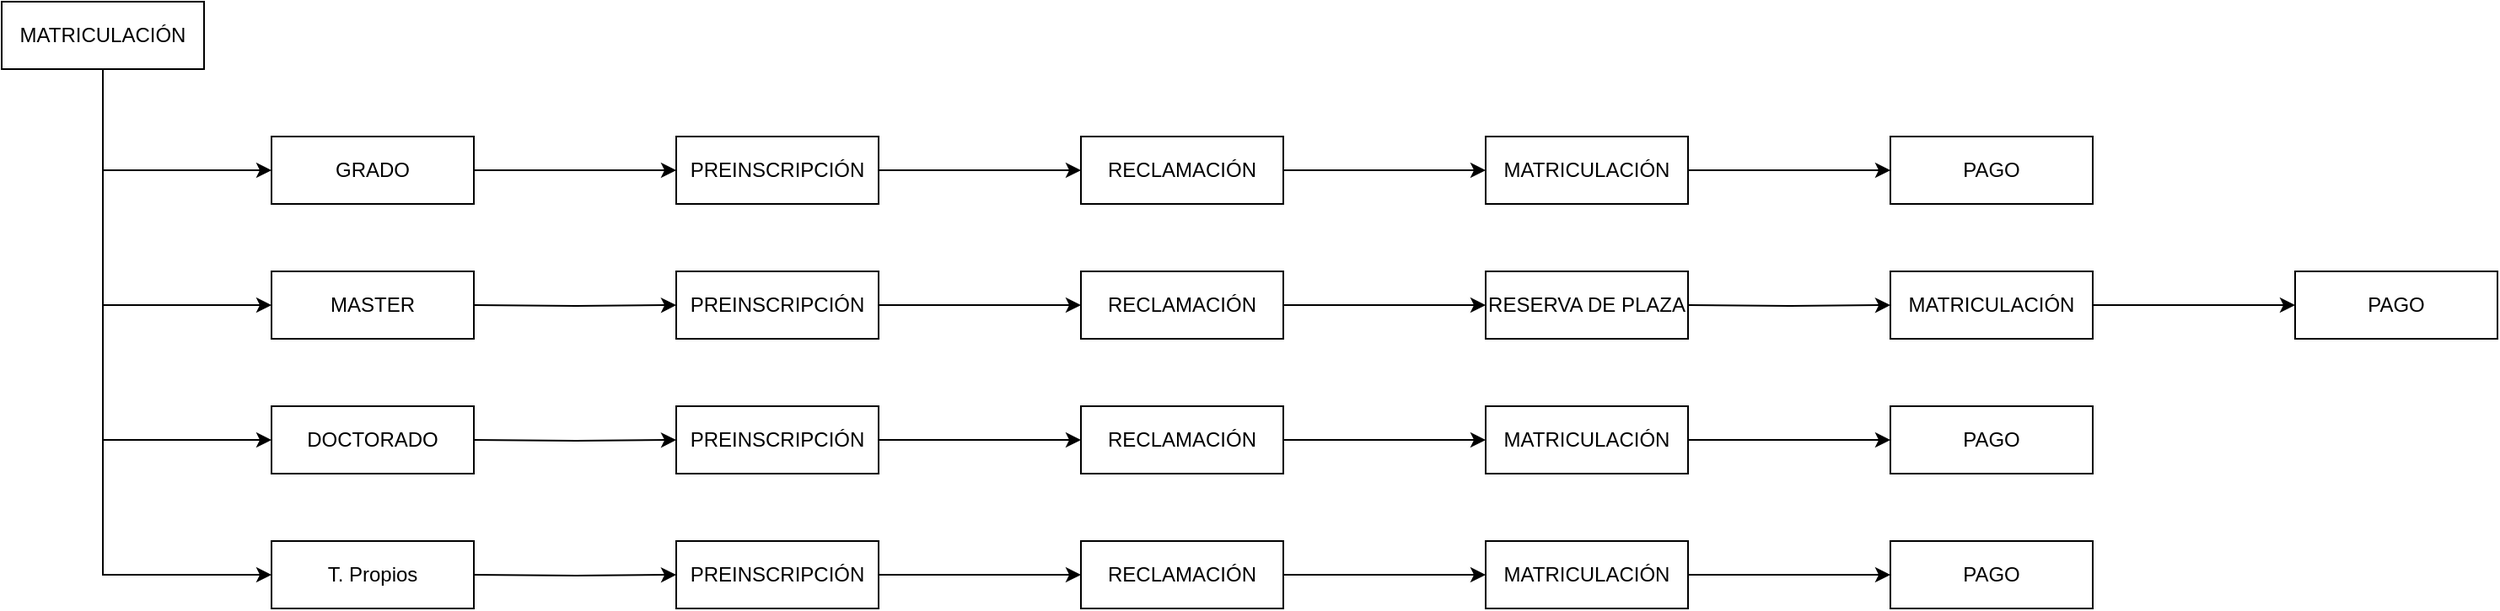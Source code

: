 <mxfile version="24.9.0">
  <diagram name="Page-1" id="De98lgjBE0O11QXTrw4n">
    <mxGraphModel dx="1710" dy="988" grid="1" gridSize="10" guides="1" tooltips="1" connect="1" arrows="1" fold="1" page="1" pageScale="1" pageWidth="2560" pageHeight="1440" math="0" shadow="0">
      <root>
        <mxCell id="0" />
        <mxCell id="1" parent="0" />
        <mxCell id="HcyFFFkit-U00i5cMj-c-64" style="edgeStyle=orthogonalEdgeStyle;rounded=0;orthogonalLoop=1;jettySize=auto;html=1;exitX=1;exitY=0.5;exitDx=0;exitDy=0;entryX=0;entryY=0.5;entryDx=0;entryDy=0;" edge="1" parent="1" source="HcyFFFkit-U00i5cMj-c-2" target="HcyFFFkit-U00i5cMj-c-11">
          <mxGeometry relative="1" as="geometry" />
        </mxCell>
        <mxCell id="HcyFFFkit-U00i5cMj-c-2" value="GRADO" style="rounded=0;whiteSpace=wrap;html=1;" vertex="1" parent="1">
          <mxGeometry x="200" y="200" width="120" height="40" as="geometry" />
        </mxCell>
        <mxCell id="HcyFFFkit-U00i5cMj-c-3" value="MATRICULACIÓN" style="rounded=0;whiteSpace=wrap;html=1;" vertex="1" parent="1">
          <mxGeometry x="40" y="120" width="120" height="40" as="geometry" />
        </mxCell>
        <mxCell id="HcyFFFkit-U00i5cMj-c-4" value="DOCTORADO" style="rounded=0;whiteSpace=wrap;html=1;" vertex="1" parent="1">
          <mxGeometry x="200" y="360" width="120" height="40" as="geometry" />
        </mxCell>
        <mxCell id="HcyFFFkit-U00i5cMj-c-5" value="MASTER" style="rounded=0;whiteSpace=wrap;html=1;" vertex="1" parent="1">
          <mxGeometry x="200" y="280" width="120" height="40" as="geometry" />
        </mxCell>
        <mxCell id="HcyFFFkit-U00i5cMj-c-6" value="T. Propios" style="rounded=0;whiteSpace=wrap;html=1;" vertex="1" parent="1">
          <mxGeometry x="200" y="440" width="120" height="40" as="geometry" />
        </mxCell>
        <mxCell id="HcyFFFkit-U00i5cMj-c-7" value="" style="endArrow=classic;html=1;rounded=0;exitX=0.5;exitY=1;exitDx=0;exitDy=0;entryX=0;entryY=0.5;entryDx=0;entryDy=0;" edge="1" parent="1" source="HcyFFFkit-U00i5cMj-c-3" target="HcyFFFkit-U00i5cMj-c-2">
          <mxGeometry width="50" height="50" relative="1" as="geometry">
            <mxPoint x="250" y="380" as="sourcePoint" />
            <mxPoint x="300" y="330" as="targetPoint" />
            <Array as="points">
              <mxPoint x="100" y="220" />
            </Array>
          </mxGeometry>
        </mxCell>
        <mxCell id="HcyFFFkit-U00i5cMj-c-8" value="" style="endArrow=classic;html=1;rounded=0;exitX=0.5;exitY=1;exitDx=0;exitDy=0;entryX=0;entryY=0.5;entryDx=0;entryDy=0;" edge="1" parent="1" target="HcyFFFkit-U00i5cMj-c-5">
          <mxGeometry width="50" height="50" relative="1" as="geometry">
            <mxPoint x="100" y="160" as="sourcePoint" />
            <mxPoint x="200" y="220" as="targetPoint" />
            <Array as="points">
              <mxPoint x="100" y="300" />
            </Array>
          </mxGeometry>
        </mxCell>
        <mxCell id="HcyFFFkit-U00i5cMj-c-9" value="" style="endArrow=classic;html=1;rounded=0;exitX=0.5;exitY=1;exitDx=0;exitDy=0;entryX=0;entryY=0.5;entryDx=0;entryDy=0;" edge="1" parent="1" source="HcyFFFkit-U00i5cMj-c-3" target="HcyFFFkit-U00i5cMj-c-4">
          <mxGeometry width="50" height="50" relative="1" as="geometry">
            <mxPoint x="120" y="180" as="sourcePoint" />
            <mxPoint x="220" y="240" as="targetPoint" />
            <Array as="points">
              <mxPoint x="100" y="380" />
            </Array>
          </mxGeometry>
        </mxCell>
        <mxCell id="HcyFFFkit-U00i5cMj-c-10" value="" style="endArrow=classic;html=1;rounded=0;exitX=0.5;exitY=1;exitDx=0;exitDy=0;entryX=0;entryY=0.5;entryDx=0;entryDy=0;" edge="1" parent="1" source="HcyFFFkit-U00i5cMj-c-3" target="HcyFFFkit-U00i5cMj-c-6">
          <mxGeometry width="50" height="50" relative="1" as="geometry">
            <mxPoint x="130" y="190" as="sourcePoint" />
            <mxPoint x="230" y="250" as="targetPoint" />
            <Array as="points">
              <mxPoint x="100" y="460" />
            </Array>
          </mxGeometry>
        </mxCell>
        <mxCell id="HcyFFFkit-U00i5cMj-c-66" style="edgeStyle=orthogonalEdgeStyle;rounded=0;orthogonalLoop=1;jettySize=auto;html=1;exitX=1;exitY=0.5;exitDx=0;exitDy=0;" edge="1" parent="1" source="HcyFFFkit-U00i5cMj-c-11" target="HcyFFFkit-U00i5cMj-c-15">
          <mxGeometry relative="1" as="geometry" />
        </mxCell>
        <mxCell id="HcyFFFkit-U00i5cMj-c-11" value="PREINSCRIPCIÓN" style="rounded=0;whiteSpace=wrap;html=1;" vertex="1" parent="1">
          <mxGeometry x="440" y="200" width="120" height="40" as="geometry" />
        </mxCell>
        <mxCell id="HcyFFFkit-U00i5cMj-c-67" style="edgeStyle=orthogonalEdgeStyle;rounded=0;orthogonalLoop=1;jettySize=auto;html=1;" edge="1" parent="1" source="HcyFFFkit-U00i5cMj-c-15" target="HcyFFFkit-U00i5cMj-c-16">
          <mxGeometry relative="1" as="geometry" />
        </mxCell>
        <mxCell id="HcyFFFkit-U00i5cMj-c-15" value="RECLAMACIÓN" style="rounded=0;whiteSpace=wrap;html=1;" vertex="1" parent="1">
          <mxGeometry x="680" y="200" width="120" height="40" as="geometry" />
        </mxCell>
        <mxCell id="HcyFFFkit-U00i5cMj-c-85" style="edgeStyle=orthogonalEdgeStyle;rounded=0;orthogonalLoop=1;jettySize=auto;html=1;entryX=0;entryY=0.5;entryDx=0;entryDy=0;" edge="1" parent="1" source="HcyFFFkit-U00i5cMj-c-16" target="HcyFFFkit-U00i5cMj-c-63">
          <mxGeometry relative="1" as="geometry" />
        </mxCell>
        <mxCell id="HcyFFFkit-U00i5cMj-c-16" value="MATRICULACIÓN" style="rounded=0;whiteSpace=wrap;html=1;" vertex="1" parent="1">
          <mxGeometry x="920" y="200" width="120" height="40" as="geometry" />
        </mxCell>
        <mxCell id="HcyFFFkit-U00i5cMj-c-63" value="PAGO" style="rounded=0;whiteSpace=wrap;html=1;" vertex="1" parent="1">
          <mxGeometry x="1160" y="200" width="120" height="40" as="geometry" />
        </mxCell>
        <mxCell id="HcyFFFkit-U00i5cMj-c-68" style="edgeStyle=orthogonalEdgeStyle;rounded=0;orthogonalLoop=1;jettySize=auto;html=1;exitX=1;exitY=0.5;exitDx=0;exitDy=0;entryX=0;entryY=0.5;entryDx=0;entryDy=0;" edge="1" parent="1" target="HcyFFFkit-U00i5cMj-c-70">
          <mxGeometry relative="1" as="geometry">
            <mxPoint x="320" y="300" as="sourcePoint" />
          </mxGeometry>
        </mxCell>
        <mxCell id="HcyFFFkit-U00i5cMj-c-69" style="edgeStyle=orthogonalEdgeStyle;rounded=0;orthogonalLoop=1;jettySize=auto;html=1;exitX=1;exitY=0.5;exitDx=0;exitDy=0;" edge="1" parent="1" source="HcyFFFkit-U00i5cMj-c-70" target="HcyFFFkit-U00i5cMj-c-72">
          <mxGeometry relative="1" as="geometry" />
        </mxCell>
        <mxCell id="HcyFFFkit-U00i5cMj-c-70" value="PREINSCRIPCIÓN" style="rounded=0;whiteSpace=wrap;html=1;" vertex="1" parent="1">
          <mxGeometry x="440" y="280" width="120" height="40" as="geometry" />
        </mxCell>
        <mxCell id="HcyFFFkit-U00i5cMj-c-71" style="edgeStyle=orthogonalEdgeStyle;rounded=0;orthogonalLoop=1;jettySize=auto;html=1;" edge="1" parent="1" source="HcyFFFkit-U00i5cMj-c-72" target="HcyFFFkit-U00i5cMj-c-73">
          <mxGeometry relative="1" as="geometry" />
        </mxCell>
        <mxCell id="HcyFFFkit-U00i5cMj-c-72" value="RECLAMACIÓN" style="rounded=0;whiteSpace=wrap;html=1;" vertex="1" parent="1">
          <mxGeometry x="680" y="280" width="120" height="40" as="geometry" />
        </mxCell>
        <mxCell id="HcyFFFkit-U00i5cMj-c-73" value="RESERVA DE PLAZA" style="rounded=0;whiteSpace=wrap;html=1;" vertex="1" parent="1">
          <mxGeometry x="920" y="280" width="120" height="40" as="geometry" />
        </mxCell>
        <mxCell id="HcyFFFkit-U00i5cMj-c-81" style="edgeStyle=orthogonalEdgeStyle;rounded=0;orthogonalLoop=1;jettySize=auto;html=1;" edge="1" parent="1" target="HcyFFFkit-U00i5cMj-c-82">
          <mxGeometry relative="1" as="geometry">
            <mxPoint x="1040" y="300" as="sourcePoint" />
          </mxGeometry>
        </mxCell>
        <mxCell id="HcyFFFkit-U00i5cMj-c-84" style="edgeStyle=orthogonalEdgeStyle;rounded=0;orthogonalLoop=1;jettySize=auto;html=1;entryX=0;entryY=0.5;entryDx=0;entryDy=0;" edge="1" parent="1" source="HcyFFFkit-U00i5cMj-c-82" target="HcyFFFkit-U00i5cMj-c-83">
          <mxGeometry relative="1" as="geometry" />
        </mxCell>
        <mxCell id="HcyFFFkit-U00i5cMj-c-82" value="MATRICULACIÓN" style="rounded=0;whiteSpace=wrap;html=1;" vertex="1" parent="1">
          <mxGeometry x="1160" y="280" width="120" height="40" as="geometry" />
        </mxCell>
        <mxCell id="HcyFFFkit-U00i5cMj-c-83" value="PAGO" style="rounded=0;whiteSpace=wrap;html=1;" vertex="1" parent="1">
          <mxGeometry x="1400" y="280" width="120" height="40" as="geometry" />
        </mxCell>
        <mxCell id="HcyFFFkit-U00i5cMj-c-86" style="edgeStyle=orthogonalEdgeStyle;rounded=0;orthogonalLoop=1;jettySize=auto;html=1;exitX=1;exitY=0.5;exitDx=0;exitDy=0;entryX=0;entryY=0.5;entryDx=0;entryDy=0;" edge="1" parent="1" target="HcyFFFkit-U00i5cMj-c-88">
          <mxGeometry relative="1" as="geometry">
            <mxPoint x="320" y="380" as="sourcePoint" />
          </mxGeometry>
        </mxCell>
        <mxCell id="HcyFFFkit-U00i5cMj-c-87" style="edgeStyle=orthogonalEdgeStyle;rounded=0;orthogonalLoop=1;jettySize=auto;html=1;exitX=1;exitY=0.5;exitDx=0;exitDy=0;" edge="1" parent="1" source="HcyFFFkit-U00i5cMj-c-88" target="HcyFFFkit-U00i5cMj-c-90">
          <mxGeometry relative="1" as="geometry" />
        </mxCell>
        <mxCell id="HcyFFFkit-U00i5cMj-c-88" value="PREINSCRIPCIÓN" style="rounded=0;whiteSpace=wrap;html=1;" vertex="1" parent="1">
          <mxGeometry x="440" y="360" width="120" height="40" as="geometry" />
        </mxCell>
        <mxCell id="HcyFFFkit-U00i5cMj-c-89" style="edgeStyle=orthogonalEdgeStyle;rounded=0;orthogonalLoop=1;jettySize=auto;html=1;" edge="1" parent="1" source="HcyFFFkit-U00i5cMj-c-90" target="HcyFFFkit-U00i5cMj-c-92">
          <mxGeometry relative="1" as="geometry" />
        </mxCell>
        <mxCell id="HcyFFFkit-U00i5cMj-c-90" value="RECLAMACIÓN" style="rounded=0;whiteSpace=wrap;html=1;" vertex="1" parent="1">
          <mxGeometry x="680" y="360" width="120" height="40" as="geometry" />
        </mxCell>
        <mxCell id="HcyFFFkit-U00i5cMj-c-91" style="edgeStyle=orthogonalEdgeStyle;rounded=0;orthogonalLoop=1;jettySize=auto;html=1;entryX=0;entryY=0.5;entryDx=0;entryDy=0;" edge="1" parent="1" source="HcyFFFkit-U00i5cMj-c-92" target="HcyFFFkit-U00i5cMj-c-93">
          <mxGeometry relative="1" as="geometry" />
        </mxCell>
        <mxCell id="HcyFFFkit-U00i5cMj-c-92" value="MATRICULACIÓN" style="rounded=0;whiteSpace=wrap;html=1;" vertex="1" parent="1">
          <mxGeometry x="920" y="360" width="120" height="40" as="geometry" />
        </mxCell>
        <mxCell id="HcyFFFkit-U00i5cMj-c-93" value="PAGO" style="rounded=0;whiteSpace=wrap;html=1;" vertex="1" parent="1">
          <mxGeometry x="1160" y="360" width="120" height="40" as="geometry" />
        </mxCell>
        <mxCell id="HcyFFFkit-U00i5cMj-c-94" style="edgeStyle=orthogonalEdgeStyle;rounded=0;orthogonalLoop=1;jettySize=auto;html=1;exitX=1;exitY=0.5;exitDx=0;exitDy=0;entryX=0;entryY=0.5;entryDx=0;entryDy=0;" edge="1" parent="1" target="HcyFFFkit-U00i5cMj-c-96">
          <mxGeometry relative="1" as="geometry">
            <mxPoint x="320" y="460" as="sourcePoint" />
          </mxGeometry>
        </mxCell>
        <mxCell id="HcyFFFkit-U00i5cMj-c-95" style="edgeStyle=orthogonalEdgeStyle;rounded=0;orthogonalLoop=1;jettySize=auto;html=1;exitX=1;exitY=0.5;exitDx=0;exitDy=0;" edge="1" parent="1" source="HcyFFFkit-U00i5cMj-c-96" target="HcyFFFkit-U00i5cMj-c-98">
          <mxGeometry relative="1" as="geometry" />
        </mxCell>
        <mxCell id="HcyFFFkit-U00i5cMj-c-96" value="PREINSCRIPCIÓN" style="rounded=0;whiteSpace=wrap;html=1;" vertex="1" parent="1">
          <mxGeometry x="440" y="440" width="120" height="40" as="geometry" />
        </mxCell>
        <mxCell id="HcyFFFkit-U00i5cMj-c-97" style="edgeStyle=orthogonalEdgeStyle;rounded=0;orthogonalLoop=1;jettySize=auto;html=1;" edge="1" parent="1" source="HcyFFFkit-U00i5cMj-c-98" target="HcyFFFkit-U00i5cMj-c-100">
          <mxGeometry relative="1" as="geometry" />
        </mxCell>
        <mxCell id="HcyFFFkit-U00i5cMj-c-98" value="RECLAMACIÓN" style="rounded=0;whiteSpace=wrap;html=1;" vertex="1" parent="1">
          <mxGeometry x="680" y="440" width="120" height="40" as="geometry" />
        </mxCell>
        <mxCell id="HcyFFFkit-U00i5cMj-c-99" style="edgeStyle=orthogonalEdgeStyle;rounded=0;orthogonalLoop=1;jettySize=auto;html=1;entryX=0;entryY=0.5;entryDx=0;entryDy=0;" edge="1" parent="1" source="HcyFFFkit-U00i5cMj-c-100" target="HcyFFFkit-U00i5cMj-c-101">
          <mxGeometry relative="1" as="geometry" />
        </mxCell>
        <mxCell id="HcyFFFkit-U00i5cMj-c-100" value="MATRICULACIÓN" style="rounded=0;whiteSpace=wrap;html=1;" vertex="1" parent="1">
          <mxGeometry x="920" y="440" width="120" height="40" as="geometry" />
        </mxCell>
        <mxCell id="HcyFFFkit-U00i5cMj-c-101" value="PAGO" style="rounded=0;whiteSpace=wrap;html=1;" vertex="1" parent="1">
          <mxGeometry x="1160" y="440" width="120" height="40" as="geometry" />
        </mxCell>
      </root>
    </mxGraphModel>
  </diagram>
</mxfile>
